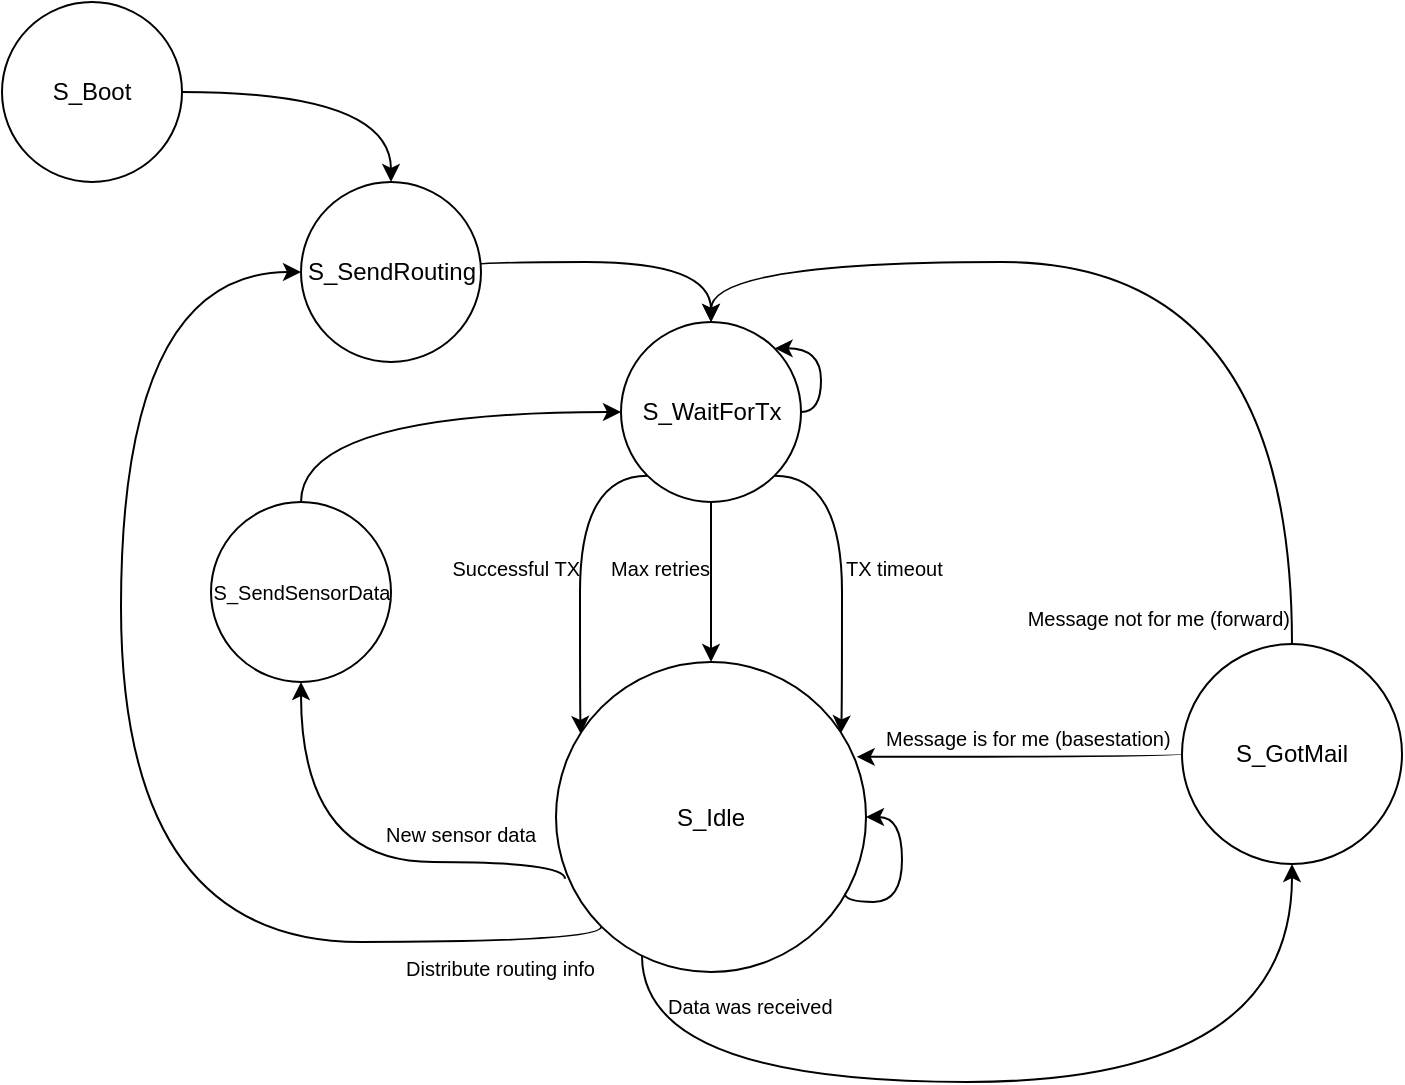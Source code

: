<mxfile version="12.1.1" type="google" pages="1"><diagram id="L45q4B6mYsHGazy5m617" name="Page-1"><mxGraphModel dx="1185" dy="635" grid="1" gridSize="10" guides="1" tooltips="1" connect="1" arrows="1" fold="1" page="1" pageScale="1" pageWidth="850" pageHeight="1100" math="0" shadow="0"><root><mxCell id="0"/><mxCell id="1" parent="0"/><mxCell id="G0trvOBWktWDZYJsGOl8-15" style="edgeStyle=orthogonalEdgeStyle;curved=1;orthogonalLoop=1;jettySize=auto;html=1;exitX=1;exitY=0.5;exitDx=0;exitDy=0;entryX=0.5;entryY=0;entryDx=0;entryDy=0;" parent="1" source="G0trvOBWktWDZYJsGOl8-5" target="G0trvOBWktWDZYJsGOl8-6" edge="1"><mxGeometry relative="1" as="geometry"><Array as="points"><mxPoint x="205" y="55"/></Array></mxGeometry></mxCell><mxCell id="G0trvOBWktWDZYJsGOl8-5" value="S_Boot" style="ellipse;whiteSpace=wrap;html=1;aspect=fixed;" parent="1" vertex="1"><mxGeometry x="10" y="10" width="90" height="90" as="geometry"/></mxCell><mxCell id="G0trvOBWktWDZYJsGOl8-14" style="edgeStyle=orthogonalEdgeStyle;curved=1;orthogonalLoop=1;jettySize=auto;html=1;exitX=1;exitY=0.5;exitDx=0;exitDy=0;entryX=0.5;entryY=0;entryDx=0;entryDy=0;" parent="1" source="G0trvOBWktWDZYJsGOl8-6" target="8XMVzVa7cFJ1t_8EjQC0-1" edge="1"><mxGeometry relative="1" as="geometry"><mxPoint x="269.5" y="300" as="targetPoint"/><Array as="points"><mxPoint x="239.5" y="140"/><mxPoint x="364.5" y="140"/></Array></mxGeometry></mxCell><mxCell id="G0trvOBWktWDZYJsGOl8-6" value="S_SendRouting" style="ellipse;whiteSpace=wrap;html=1;aspect=fixed;" parent="1" vertex="1"><mxGeometry x="159.5" y="100" width="90" height="90" as="geometry"/></mxCell><mxCell id="X2g4aytqEvIQIAroICki-1" style="edgeStyle=orthogonalEdgeStyle;orthogonalLoop=1;jettySize=auto;html=1;exitX=0.5;exitY=0;exitDx=0;exitDy=0;entryX=0.5;entryY=0;entryDx=0;entryDy=0;curved=1;" edge="1" parent="1" source="G0trvOBWktWDZYJsGOl8-8" target="8XMVzVa7cFJ1t_8EjQC0-1"><mxGeometry relative="1" as="geometry"><Array as="points"><mxPoint x="655" y="140"/><mxPoint x="365" y="140"/></Array></mxGeometry></mxCell><mxCell id="G0trvOBWktWDZYJsGOl8-8" value="S_GotMail" style="ellipse;whiteSpace=wrap;html=1;aspect=fixed;" parent="1" vertex="1"><mxGeometry x="600" y="331" width="110" height="110" as="geometry"/></mxCell><mxCell id="8XMVzVa7cFJ1t_8EjQC0-5" style="edgeStyle=orthogonalEdgeStyle;curved=1;rounded=1;orthogonalLoop=1;jettySize=auto;html=1;exitX=0.5;exitY=1;exitDx=0;exitDy=0;entryX=0.5;entryY=0;entryDx=0;entryDy=0;" parent="1" source="8XMVzVa7cFJ1t_8EjQC0-1" target="8XMVzVa7cFJ1t_8EjQC0-2" edge="1"><mxGeometry relative="1" as="geometry"/></mxCell><mxCell id="8XMVzVa7cFJ1t_8EjQC0-9" style="edgeStyle=orthogonalEdgeStyle;curved=1;rounded=1;orthogonalLoop=1;jettySize=auto;html=1;exitX=1;exitY=1;exitDx=0;exitDy=0;entryX=0.919;entryY=0.23;entryDx=0;entryDy=0;entryPerimeter=0;" parent="1" source="8XMVzVa7cFJ1t_8EjQC0-1" target="8XMVzVa7cFJ1t_8EjQC0-2" edge="1"><mxGeometry relative="1" as="geometry"><Array as="points"><mxPoint x="430" y="247"/><mxPoint x="430" y="363"/></Array></mxGeometry></mxCell><mxCell id="8XMVzVa7cFJ1t_8EjQC0-10" style="edgeStyle=orthogonalEdgeStyle;curved=1;rounded=1;orthogonalLoop=1;jettySize=auto;html=1;exitX=0;exitY=1;exitDx=0;exitDy=0;entryX=0.08;entryY=0.232;entryDx=0;entryDy=0;entryPerimeter=0;" parent="1" source="8XMVzVa7cFJ1t_8EjQC0-1" target="8XMVzVa7cFJ1t_8EjQC0-2" edge="1"><mxGeometry relative="1" as="geometry"><Array as="points"><mxPoint x="299" y="247"/><mxPoint x="299" y="363"/></Array></mxGeometry></mxCell><mxCell id="8XMVzVa7cFJ1t_8EjQC0-1" value="S_WaitForTx" style="ellipse;whiteSpace=wrap;html=1;aspect=fixed;" parent="1" vertex="1"><mxGeometry x="319.5" y="170" width="90" height="90" as="geometry"/></mxCell><mxCell id="8XMVzVa7cFJ1t_8EjQC0-21" style="edgeStyle=orthogonalEdgeStyle;curved=1;rounded=1;orthogonalLoop=1;jettySize=auto;html=1;exitX=0.029;exitY=0.699;exitDx=0;exitDy=0;entryX=0.5;entryY=1;entryDx=0;entryDy=0;fontSize=10;exitPerimeter=0;" parent="1" source="8XMVzVa7cFJ1t_8EjQC0-2" target="8XMVzVa7cFJ1t_8EjQC0-22" edge="1"><mxGeometry relative="1" as="geometry"><Array as="points"><mxPoint x="291.5" y="440"/><mxPoint x="159.5" y="440"/></Array></mxGeometry></mxCell><mxCell id="8XMVzVa7cFJ1t_8EjQC0-24" style="edgeStyle=orthogonalEdgeStyle;curved=1;rounded=1;orthogonalLoop=1;jettySize=auto;html=1;fontSize=10;entryX=0.5;entryY=1;entryDx=0;entryDy=0;" parent="1" source="8XMVzVa7cFJ1t_8EjQC0-2" edge="1" target="G0trvOBWktWDZYJsGOl8-8"><mxGeometry relative="1" as="geometry"><Array as="points"><mxPoint x="330" y="550"/><mxPoint x="655" y="550"/></Array><mxPoint x="459" y="550" as="targetPoint"/></mxGeometry></mxCell><mxCell id="8XMVzVa7cFJ1t_8EjQC0-25" style="edgeStyle=orthogonalEdgeStyle;curved=1;rounded=1;orthogonalLoop=1;jettySize=auto;html=1;exitX=0;exitY=1;exitDx=0;exitDy=0;entryX=0;entryY=0.5;entryDx=0;entryDy=0;fontSize=10;" parent="1" source="8XMVzVa7cFJ1t_8EjQC0-2" target="G0trvOBWktWDZYJsGOl8-6" edge="1"><mxGeometry relative="1" as="geometry"><Array as="points"><mxPoint x="309.5" y="480"/><mxPoint x="69.5" y="480"/><mxPoint x="69.5" y="145"/></Array></mxGeometry></mxCell><mxCell id="8XMVzVa7cFJ1t_8EjQC0-2" value="&lt;div&gt;S_Idle&lt;/div&gt;" style="ellipse;whiteSpace=wrap;html=1;aspect=fixed;" parent="1" vertex="1"><mxGeometry x="287" y="340" width="155" height="155" as="geometry"/></mxCell><mxCell id="8XMVzVa7cFJ1t_8EjQC0-11" value="Successful TX" style="text;html=1;resizable=0;points=[];autosize=1;align=right;verticalAlign=top;spacingTop=-4;fontSize=10;" parent="1" vertex="1"><mxGeometry x="219.5" y="285" width="80" height="10" as="geometry"/></mxCell><mxCell id="8XMVzVa7cFJ1t_8EjQC0-12" value="Max retries" style="text;html=1;resizable=0;points=[];autosize=1;align=right;verticalAlign=top;spacingTop=-4;fontSize=10;" parent="1" vertex="1"><mxGeometry x="304.5" y="285" width="60" height="10" as="geometry"/></mxCell><mxCell id="8XMVzVa7cFJ1t_8EjQC0-13" value="TX timeout" style="text;html=1;resizable=0;points=[];autosize=1;align=left;verticalAlign=top;spacingTop=-4;fontSize=10;" parent="1" vertex="1"><mxGeometry x="429.5" y="285" width="60" height="10" as="geometry"/></mxCell><mxCell id="8XMVzVa7cFJ1t_8EjQC0-20" style="edgeStyle=orthogonalEdgeStyle;curved=1;rounded=1;orthogonalLoop=1;jettySize=auto;html=1;exitX=1;exitY=0.5;exitDx=0;exitDy=0;entryX=1;entryY=0;entryDx=0;entryDy=0;fontSize=10;" parent="1" source="8XMVzVa7cFJ1t_8EjQC0-1" target="8XMVzVa7cFJ1t_8EjQC0-1" edge="1"><mxGeometry relative="1" as="geometry"><Array as="points"><mxPoint x="419.5" y="215"/><mxPoint x="419.5" y="183"/></Array></mxGeometry></mxCell><mxCell id="8XMVzVa7cFJ1t_8EjQC0-26" style="edgeStyle=orthogonalEdgeStyle;curved=1;rounded=1;orthogonalLoop=1;jettySize=auto;html=1;exitX=0.5;exitY=0;exitDx=0;exitDy=0;entryX=0;entryY=0.5;entryDx=0;entryDy=0;fontSize=10;" parent="1" source="8XMVzVa7cFJ1t_8EjQC0-22" target="8XMVzVa7cFJ1t_8EjQC0-1" edge="1"><mxGeometry relative="1" as="geometry"><Array as="points"><mxPoint x="159.5" y="215"/></Array></mxGeometry></mxCell><mxCell id="8XMVzVa7cFJ1t_8EjQC0-22" value="&lt;div&gt;&lt;font style=&quot;font-size: 10px&quot;&gt;S_SendSensorData&lt;/font&gt;&lt;/div&gt;" style="ellipse;whiteSpace=wrap;html=1;aspect=fixed;" parent="1" vertex="1"><mxGeometry x="114.5" y="260" width="90" height="90" as="geometry"/></mxCell><mxCell id="8XMVzVa7cFJ1t_8EjQC0-29" style="edgeStyle=orthogonalEdgeStyle;curved=1;rounded=1;orthogonalLoop=1;jettySize=auto;html=0;exitX=0;exitY=0.5;exitDx=0;exitDy=0;fontSize=10;entryX=0.97;entryY=0.306;entryDx=0;entryDy=0;entryPerimeter=0;" parent="1" source="G0trvOBWktWDZYJsGOl8-8" target="8XMVzVa7cFJ1t_8EjQC0-2" edge="1"><mxGeometry relative="1" as="geometry"><Array as="points"><mxPoint x="600" y="387"/></Array><mxPoint x="419.5" y="473" as="targetPoint"/><mxPoint x="569.862" y="314.69" as="sourcePoint"/></mxGeometry></mxCell><mxCell id="pWb039F73N1b3w3qW1rP-1" value="Distribute routing info" style="text;html=1;resizable=0;points=[];autosize=1;align=left;verticalAlign=top;spacingTop=-4;fontSize=10;" parent="1" vertex="1"><mxGeometry x="209.5" y="485" width="110" height="10" as="geometry"/></mxCell><mxCell id="pWb039F73N1b3w3qW1rP-2" value="New sensor data" style="text;html=1;resizable=0;points=[];autosize=1;align=left;verticalAlign=top;spacingTop=-4;fontSize=10;" parent="1" vertex="1"><mxGeometry x="199.5" y="417.5" width="90" height="10" as="geometry"/></mxCell><mxCell id="pWb039F73N1b3w3qW1rP-3" value="Data was received" style="text;html=1;resizable=0;points=[];autosize=1;align=left;verticalAlign=top;spacingTop=-4;fontSize=10;" parent="1" vertex="1"><mxGeometry x="340.5" y="504" width="100" height="10" as="geometry"/></mxCell><mxCell id="pWb039F73N1b3w3qW1rP-4" value="Message not for me (forward)" style="text;html=1;resizable=0;points=[];autosize=1;align=right;verticalAlign=top;spacingTop=-4;fontSize=10;" parent="1" vertex="1"><mxGeometry x="505" y="310" width="150" height="10" as="geometry"/></mxCell><mxCell id="pWb039F73N1b3w3qW1rP-5" value="Message is for me (basestation)" style="text;html=1;resizable=0;points=[];autosize=1;align=left;verticalAlign=top;spacingTop=-4;fontSize=10;" parent="1" vertex="1"><mxGeometry x="450" y="370" width="160" height="10" as="geometry"/></mxCell><mxCell id="pWb039F73N1b3w3qW1rP-9" style="edgeStyle=orthogonalEdgeStyle;curved=1;rounded=1;orthogonalLoop=1;jettySize=auto;html=0;exitX=0.932;exitY=0.747;exitDx=0;exitDy=0;entryX=1;entryY=0.5;entryDx=0;entryDy=0;fontSize=10;exitPerimeter=0;" parent="1" source="8XMVzVa7cFJ1t_8EjQC0-2" target="8XMVzVa7cFJ1t_8EjQC0-2" edge="1"><mxGeometry relative="1" as="geometry"><Array as="points"><mxPoint x="431" y="460"/><mxPoint x="460" y="460"/><mxPoint x="460" y="418"/></Array></mxGeometry></mxCell></root></mxGraphModel></diagram></mxfile>